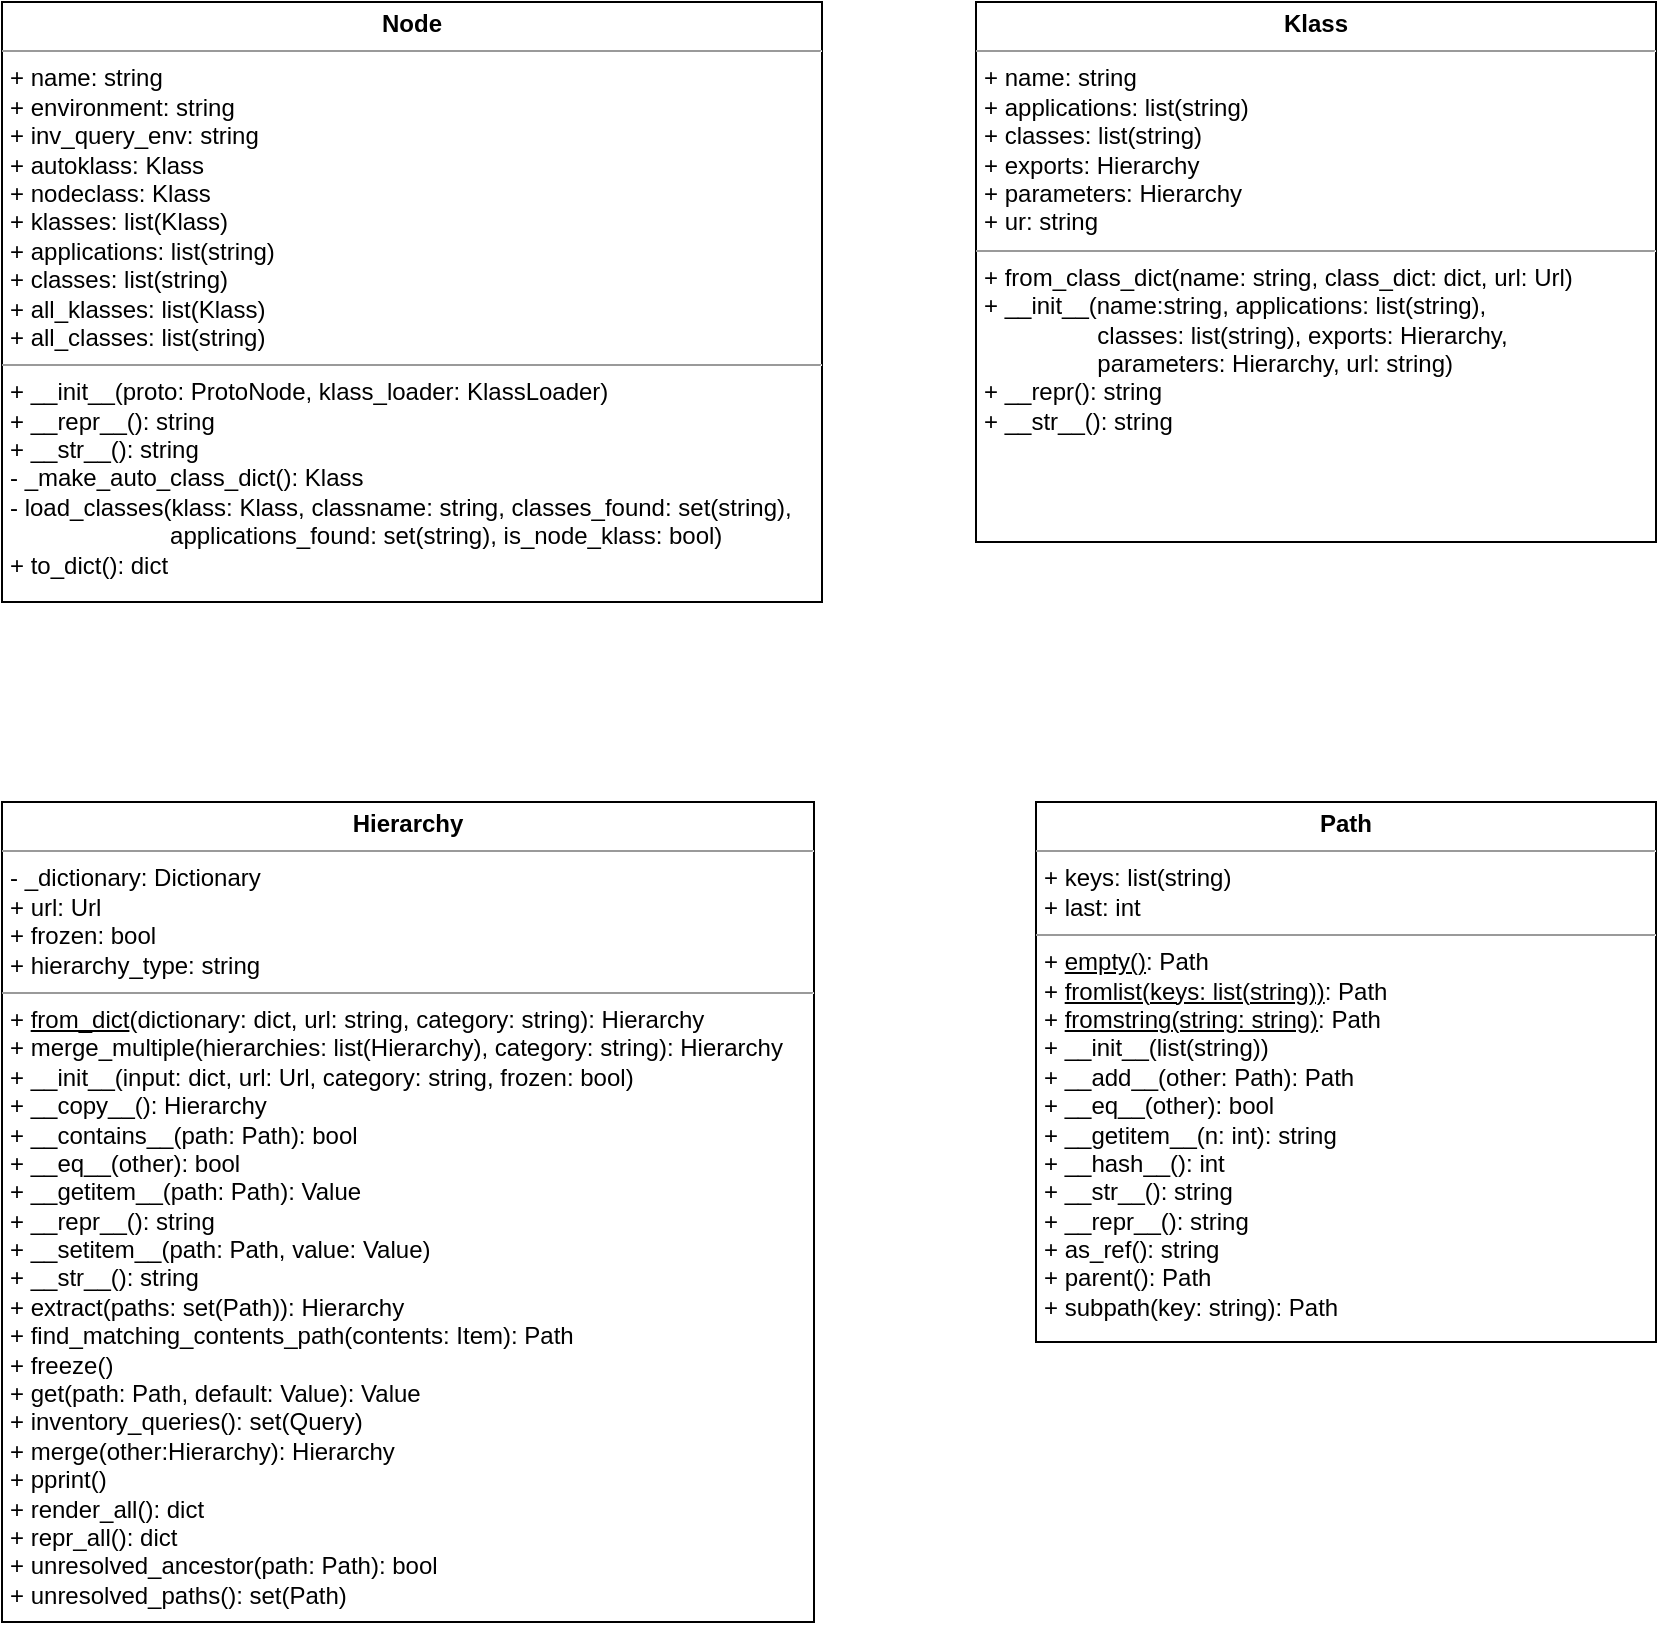 <mxfile version="19.0.3" type="device" pages="4"><diagram id="C5RBs43oDa-KdzZeNtuy" name="Page-1"><mxGraphModel dx="1234" dy="859" grid="1" gridSize="10" guides="1" tooltips="1" connect="1" arrows="1" fold="1" page="1" pageScale="1" pageWidth="827" pageHeight="1169" math="0" shadow="0"><root><mxCell id="WIyWlLk6GJQsqaUBKTNV-0"/><mxCell id="WIyWlLk6GJQsqaUBKTNV-1" parent="WIyWlLk6GJQsqaUBKTNV-0"/><mxCell id="MexMEL1lHecymS1yL3N5-37" value="&lt;p style=&quot;margin:0px;margin-top:4px;text-align:center;&quot;&gt;&lt;b&gt;Hierarchy&lt;/b&gt;&lt;/p&gt;&lt;hr size=&quot;1&quot;&gt;&lt;p style=&quot;margin:0px;margin-left:4px;&quot;&gt;- _dictionary: Dictionary&lt;/p&gt;&lt;p style=&quot;margin:0px;margin-left:4px;&quot;&gt;+ url: Url&lt;/p&gt;&lt;p style=&quot;margin:0px;margin-left:4px;&quot;&gt;+ frozen: bool&lt;/p&gt;&lt;p style=&quot;margin:0px;margin-left:4px;&quot;&gt;+ hierarchy_type: string&lt;/p&gt;&lt;hr size=&quot;1&quot;&gt;&lt;p style=&quot;margin:0px;margin-left:4px;&quot;&gt;+&amp;nbsp;&lt;u&gt;from_dict&lt;/u&gt;(dictionary: dict, url: string, category: string): Hierarchy&lt;/p&gt;&lt;p style=&quot;margin:0px;margin-left:4px;&quot;&gt;+ merge_multiple(hierarchies: list(Hierarchy), category: string): Hierarchy&lt;/p&gt;&lt;p style=&quot;margin:0px;margin-left:4px;&quot;&gt;+ __init__(input: dict, url: Url, category: string, frozen: bool)&lt;/p&gt;&lt;p style=&quot;margin:0px;margin-left:4px;&quot;&gt;+ __copy__(): Hierarchy&lt;/p&gt;&lt;p style=&quot;margin:0px;margin-left:4px;&quot;&gt;+ __contains__(path: Path): bool&lt;/p&gt;&lt;p style=&quot;margin:0px;margin-left:4px;&quot;&gt;+ __eq__(other): bool&lt;/p&gt;&lt;p style=&quot;margin:0px;margin-left:4px;&quot;&gt;+ __getitem__(path: Path): Value&lt;/p&gt;&lt;p style=&quot;margin:0px;margin-left:4px;&quot;&gt;+ __repr__(): string&lt;/p&gt;&lt;p style=&quot;margin:0px;margin-left:4px;&quot;&gt;+ __setitem__(path: Path, value: Value)&lt;/p&gt;&lt;p style=&quot;margin:0px;margin-left:4px;&quot;&gt;+ __str__(): string&lt;/p&gt;&lt;p style=&quot;margin:0px;margin-left:4px;&quot;&gt;+ extract(paths: set(Path)): Hierarchy&lt;/p&gt;&lt;p style=&quot;margin:0px;margin-left:4px;&quot;&gt;+ find_matching_contents_path(contents: Item): Path&lt;/p&gt;&lt;p style=&quot;margin:0px;margin-left:4px;&quot;&gt;+ freeze()&lt;/p&gt;&lt;p style=&quot;margin:0px;margin-left:4px;&quot;&gt;+ get(path: Path, default: Value): Value&lt;/p&gt;&lt;p style=&quot;margin:0px;margin-left:4px;&quot;&gt;+ inventory_queries(): set(Query)&lt;/p&gt;&lt;p style=&quot;margin:0px;margin-left:4px;&quot;&gt;+ merge(other:Hierarchy): Hierarchy&lt;/p&gt;&lt;p style=&quot;margin:0px;margin-left:4px;&quot;&gt;+ pprint()&lt;/p&gt;&lt;p style=&quot;margin:0px;margin-left:4px;&quot;&gt;+ render_all(): dict&lt;/p&gt;&lt;p style=&quot;margin:0px;margin-left:4px;&quot;&gt;+ repr_all(): dict&lt;/p&gt;&lt;p style=&quot;margin:0px;margin-left:4px;&quot;&gt;+ unresolved_ancestor(path:&amp;nbsp;&lt;span style=&quot;background-color: initial;&quot;&gt;Path): bool&lt;/span&gt;&lt;/p&gt;&lt;p style=&quot;margin:0px;margin-left:4px;&quot;&gt;+ unresolved_paths(): set(Path)&lt;/p&gt;&lt;p style=&quot;margin:0px;margin-left:4px;&quot;&gt;&lt;br&gt;&lt;/p&gt;" style="verticalAlign=top;align=left;overflow=fill;fontSize=12;fontFamily=Helvetica;html=1;rounded=0;sketch=0;" parent="WIyWlLk6GJQsqaUBKTNV-1" vertex="1"><mxGeometry y="400" width="406" height="410" as="geometry"/></mxCell><mxCell id="xOkwMjYUxczwfZWLErdk-0" value="&lt;p style=&quot;margin:0px;margin-top:4px;text-align:center;&quot;&gt;&lt;b&gt;Path&lt;/b&gt;&lt;/p&gt;&lt;hr size=&quot;1&quot;&gt;&lt;p style=&quot;margin:0px;margin-left:4px;&quot;&gt;+ keys: list(string)&lt;/p&gt;&lt;p style=&quot;margin:0px;margin-left:4px;&quot;&gt;+ last: int&lt;/p&gt;&lt;hr size=&quot;1&quot;&gt;&lt;p style=&quot;margin:0px;margin-left:4px;&quot;&gt;+ &lt;u&gt;empty()&lt;/u&gt;: Path&lt;/p&gt;&lt;p style=&quot;margin:0px;margin-left:4px;&quot;&gt;+ &lt;u&gt;fromlist(keys: list(string))&lt;/u&gt;: Path&lt;/p&gt;&lt;p style=&quot;margin:0px;margin-left:4px;&quot;&gt;+ &lt;u&gt;fromstring(string: string)&lt;/u&gt;: Path&lt;/p&gt;&lt;p style=&quot;margin:0px;margin-left:4px;&quot;&gt;+ __init__(list(string))&lt;/p&gt;&lt;p style=&quot;margin:0px;margin-left:4px;&quot;&gt;+ __add__(other: Path): Path&lt;/p&gt;&lt;p style=&quot;margin:0px;margin-left:4px;&quot;&gt;+ __eq__(other): bool&lt;/p&gt;&lt;p style=&quot;margin:0px;margin-left:4px;&quot;&gt;+ __getitem__(n: int): string&lt;/p&gt;&lt;p style=&quot;margin:0px;margin-left:4px;&quot;&gt;+ __hash__(): int&lt;/p&gt;&lt;p style=&quot;margin:0px;margin-left:4px;&quot;&gt;+ __str__(): string&lt;/p&gt;&lt;p style=&quot;margin:0px;margin-left:4px;&quot;&gt;+ __repr__(): string&lt;/p&gt;&lt;p style=&quot;margin:0px;margin-left:4px;&quot;&gt;+ as_ref(): string&lt;/p&gt;&lt;p style=&quot;margin:0px;margin-left:4px;&quot;&gt;+ parent(): Path&lt;/p&gt;&lt;p style=&quot;margin:0px;margin-left:4px;&quot;&gt;+ subpath(key: string): Path&lt;/p&gt;&lt;p style=&quot;margin:0px;margin-left:4px;&quot;&gt;&lt;br&gt;&lt;/p&gt;&lt;p style=&quot;margin:0px;margin-left:4px;&quot;&gt;&lt;br&gt;&lt;/p&gt;" style="verticalAlign=top;align=left;overflow=fill;fontSize=12;fontFamily=Helvetica;html=1;" parent="WIyWlLk6GJQsqaUBKTNV-1" vertex="1"><mxGeometry x="517" y="400" width="310" height="270" as="geometry"/></mxCell><mxCell id="HzVcjPpDj8EeLM1vvgUL-0" value="&lt;p style=&quot;margin:0px;margin-top:4px;text-align:center;&quot;&gt;&lt;b&gt;Node&lt;/b&gt;&lt;/p&gt;&lt;hr size=&quot;1&quot;&gt;&lt;p style=&quot;margin:0px;margin-left:4px;&quot;&gt;+ name: string&lt;/p&gt;&lt;p style=&quot;margin:0px;margin-left:4px;&quot;&gt;+ environment: string&lt;/p&gt;&lt;p style=&quot;margin:0px;margin-left:4px;&quot;&gt;+ inv_query_env: string&lt;/p&gt;&lt;p style=&quot;margin:0px;margin-left:4px;&quot;&gt;+ autoklass: Klass&lt;/p&gt;&lt;p style=&quot;margin:0px;margin-left:4px;&quot;&gt;+ nodeclass: Klass&lt;/p&gt;&lt;p style=&quot;margin:0px;margin-left:4px;&quot;&gt;+ klasses: list(Klass)&lt;/p&gt;&lt;p style=&quot;margin:0px;margin-left:4px;&quot;&gt;+ applications: list(string)&lt;/p&gt;&lt;p style=&quot;margin:0px;margin-left:4px;&quot;&gt;+ classes: list(string)&lt;/p&gt;&lt;p style=&quot;margin:0px;margin-left:4px;&quot;&gt;+ all_klasses: list(Klass)&lt;/p&gt;&lt;p style=&quot;margin:0px;margin-left:4px;&quot;&gt;+ all_classes: list(string)&lt;/p&gt;&lt;hr size=&quot;1&quot;&gt;&lt;p style=&quot;margin:0px;margin-left:4px;&quot;&gt;+ __init__(proto: ProtoNode, klass_loader: KlassLoader)&lt;/p&gt;&lt;p style=&quot;margin:0px;margin-left:4px;&quot;&gt;+ __repr__(): string&lt;/p&gt;&lt;p style=&quot;margin:0px;margin-left:4px;&quot;&gt;+ __str__(): string&lt;/p&gt;&lt;p style=&quot;margin:0px;margin-left:4px;&quot;&gt;- _make_auto_class_dict(): Klass&lt;/p&gt;&lt;p style=&quot;margin:0px;margin-left:4px;&quot;&gt;- load_classes(klass: Klass, classname: string,&amp;nbsp;&lt;span style=&quot;background-color: initial;&quot;&gt;classes_found: set(string),&lt;/span&gt;&lt;/p&gt;&lt;p style=&quot;margin:0px;margin-left:4px;&quot;&gt;&lt;span style=&quot;background-color: initial;&quot;&gt;&amp;nbsp; &amp;nbsp; &amp;nbsp; &amp;nbsp; &amp;nbsp; &amp;nbsp; &amp;nbsp; &amp;nbsp; &amp;nbsp; &amp;nbsp; &amp;nbsp; &amp;nbsp; applications_found: set(string), is_node_klass: bool)&lt;/span&gt;&lt;/p&gt;&lt;p style=&quot;margin:0px;margin-left:4px;&quot;&gt;&lt;span style=&quot;background-color: initial;&quot;&gt;+ to_dict(): dict&lt;/span&gt;&lt;/p&gt;" style="verticalAlign=top;align=left;overflow=fill;fontSize=12;fontFamily=Helvetica;html=1;" parent="WIyWlLk6GJQsqaUBKTNV-1" vertex="1"><mxGeometry width="410" height="300" as="geometry"/></mxCell><mxCell id="DTCquJwZXOwOsfa6uWtG-0" value="&lt;p style=&quot;margin:0px;margin-top:4px;text-align:center;&quot;&gt;&lt;b&gt;Klass&lt;/b&gt;&lt;/p&gt;&lt;hr size=&quot;1&quot;&gt;&lt;p style=&quot;margin:0px;margin-left:4px;&quot;&gt;+ name: string&lt;/p&gt;&lt;p style=&quot;margin:0px;margin-left:4px;&quot;&gt;+ applications: list(string)&lt;/p&gt;&lt;p style=&quot;margin:0px;margin-left:4px;&quot;&gt;+ classes: list(string)&lt;/p&gt;&lt;p style=&quot;margin:0px;margin-left:4px;&quot;&gt;+ exports: Hierarchy&lt;/p&gt;&lt;p style=&quot;margin:0px;margin-left:4px;&quot;&gt;+ parameters: Hierarchy&lt;/p&gt;&lt;p style=&quot;margin:0px;margin-left:4px;&quot;&gt;+ ur: string&lt;/p&gt;&lt;hr size=&quot;1&quot;&gt;&lt;p style=&quot;margin:0px;margin-left:4px;&quot;&gt;+ from_class_dict(&lt;span style=&quot;background-color: initial;&quot;&gt;name: string, class_dict: dict, url: Url)&lt;/span&gt;&lt;/p&gt;&lt;p style=&quot;margin:0px;margin-left:4px;&quot;&gt;&lt;span style=&quot;background-color: initial;&quot;&gt;+ __init__(name:string, applications: list(string),&lt;/span&gt;&lt;/p&gt;&lt;p style=&quot;margin:0px;margin-left:4px;&quot;&gt;&lt;span style=&quot;background-color: initial;&quot;&gt;&amp;nbsp; &amp;nbsp; &amp;nbsp; &amp;nbsp; &amp;nbsp; &amp;nbsp; &amp;nbsp; &amp;nbsp; &amp;nbsp;classes: list(string), exports: Hierarchy,&lt;/span&gt;&lt;/p&gt;&lt;p style=&quot;margin:0px;margin-left:4px;&quot;&gt;&lt;span style=&quot;background-color: initial;&quot;&gt;&amp;nbsp; &amp;nbsp; &amp;nbsp; &amp;nbsp; &amp;nbsp; &amp;nbsp; &amp;nbsp; &amp;nbsp; &amp;nbsp;parameters: Hierarchy, url: string)&lt;/span&gt;&lt;/p&gt;&lt;p style=&quot;margin:0px;margin-left:4px;&quot;&gt;&lt;span style=&quot;background-color: initial;&quot;&gt;+ __repr(): string&lt;/span&gt;&lt;/p&gt;&lt;p style=&quot;margin:0px;margin-left:4px;&quot;&gt;&lt;span style=&quot;background-color: initial;&quot;&gt;+ __str__(): string&lt;/span&gt;&lt;/p&gt;" style="verticalAlign=top;align=left;overflow=fill;fontSize=12;fontFamily=Helvetica;html=1;" parent="WIyWlLk6GJQsqaUBKTNV-1" vertex="1"><mxGeometry x="487" width="340" height="270" as="geometry"/></mxCell></root></mxGraphModel></diagram><diagram id="CimP_F4XkZBBrrySxjkM" name="Page-2"><mxGraphModel dx="1234" dy="859" grid="1" gridSize="10" guides="1" tooltips="1" connect="1" arrows="1" fold="1" page="1" pageScale="1" pageWidth="827" pageHeight="1169" math="0" shadow="0"><root><mxCell id="0"/><mxCell id="1" parent="0"/><mxCell id="hIn9CAFU4tjrPHu8KLra-1" value="&lt;p style=&quot;margin:0px;margin-top:4px;text-align:center;&quot;&gt;&lt;b&gt;Url&lt;/b&gt;&lt;/p&gt;&lt;hr size=&quot;1&quot;&gt;&lt;p style=&quot;margin:0px;margin-left:4px;&quot;&gt;+ name: string&lt;/p&gt;&lt;hr size=&quot;1&quot;&gt;&lt;p style=&quot;margin:0px;margin-left:4px;&quot;&gt;+ __init__(name: string)&lt;/p&gt;&lt;p style=&quot;margin:0px;margin-left:4px;&quot;&gt;+ &lt;i&gt;__eq__(other: Url): bool&lt;/i&gt;&lt;/p&gt;&lt;p style=&quot;margin:0px;margin-left:4px;&quot;&gt;+ &lt;u&gt;&lt;i&gt;__str__(): string&lt;/i&gt;&lt;/u&gt;&lt;/p&gt;&lt;p style=&quot;margin:0px;margin-left:4px;&quot;&gt;&lt;br&gt;&lt;/p&gt;" style="verticalAlign=top;align=left;overflow=fill;fontSize=12;fontFamily=Helvetica;html=1;" parent="1" vertex="1"><mxGeometry x="212" width="401" height="120" as="geometry"/></mxCell><mxCell id="SscEUtowV5TPTmEL0JKA-1" style="edgeStyle=orthogonalEdgeStyle;rounded=1;orthogonalLoop=1;jettySize=auto;html=1;exitX=0.75;exitY=0;exitDx=0;exitDy=0;entryX=0.077;entryY=1.009;entryDx=0;entryDy=0;entryPerimeter=0;endArrow=block;endFill=0;startSize=10;endSize=10;" edge="1" parent="1" source="NUlVaea3F9L4eFRvKoAj-1" target="hIn9CAFU4tjrPHu8KLra-1"><mxGeometry relative="1" as="geometry"/></mxCell><mxCell id="NUlVaea3F9L4eFRvKoAj-1" value="&lt;p style=&quot;margin:0px;margin-top:4px;text-align:center;&quot;&gt;&lt;b&gt;EmptyUrl&lt;/b&gt;&lt;/p&gt;&lt;hr size=&quot;1&quot;&gt;&lt;p style=&quot;margin:0px;margin-left:4px;&quot;&gt;&lt;br&gt;&lt;/p&gt;&lt;hr size=&quot;1&quot;&gt;&lt;p style=&quot;margin:0px;margin-left:4px;&quot;&gt;+ __init__()&lt;/p&gt;&lt;p style=&quot;margin:0px;margin-left:4px;&quot;&gt;+ __eq__(other: Url): bool&lt;/p&gt;&lt;p style=&quot;margin:0px;margin-left:4px;&quot;&gt;+ &lt;u style=&quot;&quot;&gt;__str__(): string&lt;/u&gt;&lt;/p&gt;&lt;p style=&quot;margin:0px;margin-left:4px;&quot;&gt;&lt;br&gt;&lt;/p&gt;" style="verticalAlign=top;align=left;overflow=fill;fontSize=12;fontFamily=Helvetica;html=1;" parent="1" vertex="1"><mxGeometry x="30" y="190" width="150" height="120" as="geometry"/></mxCell><mxCell id="l-5CIoGXAdCvfChZgEcC-3" style="edgeStyle=orthogonalEdgeStyle;rounded=1;orthogonalLoop=1;jettySize=auto;html=1;exitX=0.5;exitY=0;exitDx=0;exitDy=0;entryX=0.75;entryY=1;entryDx=0;entryDy=0;endArrow=block;endFill=0;startSize=10;endSize=10;" edge="1" parent="1" source="29-B3755dTYe_v7B3kS5-1" target="hIn9CAFU4tjrPHu8KLra-1"><mxGeometry relative="1" as="geometry"/></mxCell><mxCell id="29-B3755dTYe_v7B3kS5-1" value="&lt;p style=&quot;margin:0px;margin-top:4px;text-align:center;&quot;&gt;&lt;b&gt;PseudoUrl&lt;/b&gt;&lt;/p&gt;&lt;hr size=&quot;1&quot;&gt;&lt;p style=&quot;margin:0px;margin-left:4px;&quot;&gt;+ location: string&lt;/p&gt;&lt;hr size=&quot;1&quot;&gt;&lt;p style=&quot;margin:0px;margin-left:4px;&quot;&gt;+ __init__(name: string, location:string)&lt;/p&gt;&lt;p style=&quot;margin:0px;margin-left:4px;&quot;&gt;+ __eq__(other: Url): bool&lt;/p&gt;&lt;p style=&quot;margin:0px;margin-left:4px;&quot;&gt;+ &lt;u style=&quot;&quot;&gt;__str__(): string&lt;/u&gt;&lt;/p&gt;&lt;p style=&quot;margin:0px;margin-left:4px;&quot;&gt;&lt;br&gt;&lt;/p&gt;" style="verticalAlign=top;align=left;overflow=fill;fontSize=12;fontFamily=Helvetica;html=1;" parent="1" vertex="1"><mxGeometry x="550" y="190" width="220" height="120" as="geometry"/></mxCell><mxCell id="l-5CIoGXAdCvfChZgEcC-7" style="edgeStyle=orthogonalEdgeStyle;rounded=1;orthogonalLoop=1;jettySize=auto;html=1;exitX=0.75;exitY=0;exitDx=0;exitDy=0;entryX=0.309;entryY=0.991;entryDx=0;entryDy=0;endArrow=block;endFill=0;startSize=10;endSize=10;entryPerimeter=0;" edge="1" parent="1" source="29-B3755dTYe_v7B3kS5-2" target="hIn9CAFU4tjrPHu8KLra-1"><mxGeometry relative="1" as="geometry"/></mxCell><mxCell id="29-B3755dTYe_v7B3kS5-2" value="&lt;p style=&quot;margin:0px;margin-top:4px;text-align:center;&quot;&gt;&lt;b&gt;FileUrl&lt;/b&gt;&lt;/p&gt;&lt;hr size=&quot;1&quot;&gt;&lt;p style=&quot;margin:0px;margin-left:4px;&quot;&gt;+ path: string&lt;/p&gt;&lt;p style=&quot;margin:0px;margin-left:4px;&quot;&gt;+ resource: string&lt;/p&gt;&lt;hr size=&quot;1&quot;&gt;&lt;p style=&quot;margin:0px;margin-left:4px;&quot;&gt;+ __init__(name: string, resource: string, path: string)&lt;/p&gt;&lt;p style=&quot;margin:0px;margin-left:4px;&quot;&gt;+ __eq__(other: Url): bool&lt;/p&gt;&lt;p style=&quot;margin:0px;margin-left:4px;&quot;&gt;+ &lt;u style=&quot;&quot;&gt;__str__(): string&lt;/u&gt;&lt;/p&gt;&lt;p style=&quot;margin:0px;margin-left:4px;&quot;&gt;&lt;br&gt;&lt;/p&gt;" style="verticalAlign=top;align=left;overflow=fill;fontSize=12;fontFamily=Helvetica;html=1;" parent="1" vertex="1"><mxGeometry x="20" y="350" width="290" height="130" as="geometry"/></mxCell><mxCell id="l-5CIoGXAdCvfChZgEcC-6" style="edgeStyle=orthogonalEdgeStyle;rounded=1;orthogonalLoop=1;jettySize=auto;html=1;exitX=0.25;exitY=0;exitDx=0;exitDy=0;endArrow=block;endFill=0;startSize=10;endSize=10;" edge="1" parent="1" source="_g8RNgBwfp3CqLKUXKh3-1" target="hIn9CAFU4tjrPHu8KLra-1"><mxGeometry relative="1" as="geometry"/></mxCell><mxCell id="_g8RNgBwfp3CqLKUXKh3-1" value="&lt;p style=&quot;margin:0px;margin-top:4px;text-align:center;&quot;&gt;&lt;b&gt;GitUrl&lt;/b&gt;&lt;/p&gt;&lt;hr size=&quot;1&quot;&gt;&lt;p style=&quot;margin:0px;margin-left:4px;&quot;&gt;+ branch: string&lt;/p&gt;&lt;p style=&quot;margin:0px;margin-left:4px;&quot;&gt;+ path: string&lt;/p&gt;&lt;p style=&quot;margin:0px;margin-left:4px;&quot;&gt;+ repo: string&lt;/p&gt;&lt;p style=&quot;margin:0px;margin-left:4px;&quot;&gt;+ resource: string&lt;/p&gt;&lt;hr size=&quot;1&quot;&gt;&lt;p style=&quot;margin:0px;margin-left:4px;&quot;&gt;+ __init__(name: string, resource: string, repo: string, branch:string, path: string)&lt;/p&gt;&lt;p style=&quot;margin:0px;margin-left:4px;&quot;&gt;+ __eq__(other: Url): bool&lt;/p&gt;&lt;p style=&quot;margin:0px;margin-left:4px;&quot;&gt;+ &lt;u style=&quot;&quot;&gt;__str__(): string&lt;/u&gt;&lt;/p&gt;&lt;p style=&quot;margin:0px;margin-left:4px;&quot;&gt;&lt;br&gt;&lt;/p&gt;" style="verticalAlign=top;align=left;overflow=fill;fontSize=12;fontFamily=Helvetica;html=1;" parent="1" vertex="1"><mxGeometry x="370" y="350" width="440" height="170" as="geometry"/></mxCell></root></mxGraphModel></diagram><diagram id="-_yqH8fkDKL0p1hAMt-z" name="Page-3"><mxGraphModel dx="1234" dy="859" grid="1" gridSize="10" guides="1" tooltips="1" connect="1" arrows="1" fold="1" page="1" pageScale="1" pageWidth="827" pageHeight="1169" math="0" shadow="0"><root><mxCell id="0"/><mxCell id="1" parent="0"/><mxCell id="mxmnA4geZMAh1opOTc03-1" value="&lt;p style=&quot;margin:0px;margin-top:4px;text-align:center;&quot;&gt;&lt;b&gt;&lt;i&gt;Value&lt;/i&gt;&lt;/b&gt;&lt;/p&gt;&lt;hr size=&quot;1&quot;&gt;&lt;p style=&quot;margin:0px;margin-left:4px;&quot;&gt;+ copy_on_change: bool&lt;/p&gt;&lt;p style=&quot;margin:0px;margin-left:4px;&quot;&gt;+ url: string&lt;/p&gt;&lt;hr size=&quot;1&quot;&gt;&lt;p style=&quot;margin: 0px 0px 0px 4px;&quot;&gt;&lt;span style=&quot;background-color: initial;&quot;&gt;+ __init__(url: string, copy_on_change: bool)&lt;/span&gt;&lt;/p&gt;&lt;p style=&quot;margin: 0px 0px 0px 4px;&quot;&gt;&lt;span style=&quot;background-color: initial;&quot;&gt;+ references: set()&lt;/span&gt;&lt;br&gt;&lt;/p&gt;&lt;p style=&quot;margin:0px;margin-left:4px;&quot;&gt;+ unresolved: bool = False&lt;/p&gt;&lt;p style=&quot;margin:0px;margin-left:4px;&quot;&gt;+ inventory_queries(): set(Query)&lt;br&gt;&lt;/p&gt;&lt;p style=&quot;margin:0px;margin-left:4px;&quot;&gt;+ unresolved_paths(path: Path)&lt;/p&gt;&lt;p style=&quot;margin:0px;margin-left:4px;&quot;&gt;+ &lt;i&gt;merge(other: Value)&lt;/i&gt;&lt;/p&gt;&lt;p style=&quot;margin:0px;margin-left:4px;&quot;&gt;+ &lt;i&gt;set_copy_on_change&lt;/i&gt;()&lt;/p&gt;" style="verticalAlign=top;align=left;overflow=fill;fontSize=12;fontFamily=Helvetica;html=1;" parent="1" vertex="1"><mxGeometry x="280" width="250" height="180" as="geometry"/></mxCell><mxCell id="LNAxFHzosNSOvmqNU2g4-1" style="edgeStyle=orthogonalEdgeStyle;rounded=1;orthogonalLoop=1;jettySize=auto;html=1;exitX=0.5;exitY=0;exitDx=0;exitDy=0;entryX=0.115;entryY=1;entryDx=0;entryDy=0;entryPerimeter=0;endSize=10;startSize=10;endArrow=block;endFill=0;" parent="1" source="mxmnA4geZMAh1opOTc03-3" target="mxmnA4geZMAh1opOTc03-1" edge="1"><mxGeometry relative="1" as="geometry"/></mxCell><mxCell id="mxmnA4geZMAh1opOTc03-3" value="&lt;p style=&quot;margin:0px;margin-top:4px;text-align:center;&quot;&gt;&lt;b&gt;Dictionary&lt;/b&gt;&lt;/p&gt;&lt;hr size=&quot;1&quot;&gt;&lt;p style=&quot;margin:0px;margin-left:4px;&quot;&gt;- _dictionary: dict&lt;/p&gt;&lt;p style=&quot;margin:0px;margin-left:4px;&quot;&gt;- _immutables: set(string)&lt;/p&gt;&lt;p style=&quot;margin:0px;margin-left:4px;&quot;&gt;-_overwrites: set(string)&lt;/p&gt;&lt;hr size=&quot;1&quot;&gt;&lt;p style=&quot;margin:0px;margin-left:4px;&quot;&gt;+ __init__(input: dict, url: string, copy_on_change: bool,&lt;/p&gt;&lt;p style=&quot;margin:0px;margin-left:4px;&quot;&gt;&amp;nbsp; &amp;nbsp; &amp;nbsp; &amp;nbsp; &amp;nbsp; &amp;nbsp; &amp;nbsp; &amp;nbsp; &amp;nbsp;check_from_prefix: bool)&lt;/p&gt;&lt;p style=&quot;margin:0px;margin-left:4px;&quot;&gt;+ __copy__: Dictionary&lt;/p&gt;&lt;p style=&quot;margin:0px;margin-left:4px;&quot;&gt;+ __eq__(other): bool&lt;/p&gt;&lt;p style=&quot;margin:0px;margin-left:4px;&quot;&gt;+ __repr__(): string&lt;/p&gt;&lt;p style=&quot;margin:0px;margin-left:4px;&quot;&gt;+ __str__(): string&lt;/p&gt;&lt;p style=&quot;margin:0px;margin-left:4px;&quot;&gt;- _contains(path: Path, int depth): bool&lt;/p&gt;&lt;p style=&quot;margin:0px;margin-left:4px;&quot;&gt;- _extract(paths: set(Path), depth: int): Dictionary&lt;/p&gt;&lt;p style=&quot;margin:0px;margin-left:4px;&quot;&gt;- _getsubitem(path: Path, depth: int): Value&lt;/p&gt;&lt;p style=&quot;margin:0px;margin-left:4px;&quot;&gt;- _setsubitem(path: Path, depth: int, value Value)&lt;/p&gt;&lt;p style=&quot;margin:0px;margin-left:4px;&quot;&gt;- _setsubitem_copy_on_change(path: Path, depth: int, value: Value)&lt;/p&gt;&lt;p style=&quot;margin:0px;margin-left:4px;&quot;&gt;- _unresolved_ancestor(path: Path, depth: int)&lt;/p&gt;&lt;p style=&quot;margin:0px;margin-left:4px;&quot;&gt;+ find_matching_contents_path(contents: Item): Path&lt;/p&gt;&lt;p style=&quot;margin:0px;margin-left:4px;&quot;&gt;+ inventory_queries(): set(Query)&lt;/p&gt;&lt;p style=&quot;margin:0px;margin-left:4px;&quot;&gt;+ merge(other: Value): Dictionary|Merged&lt;/p&gt;&lt;p style=&quot;margin:0px;margin-left:4px;&quot;&gt;+ render_all(): dict&lt;/p&gt;&lt;p style=&quot;margin:0px;margin-left:4px;&quot;&gt;+ repr_all(): dict&lt;/p&gt;&lt;p style=&quot;margin:0px;margin-left:4px;&quot;&gt;+ set_copy_on_change()&lt;/p&gt;&lt;p style=&quot;margin:0px;margin-left:4px;&quot;&gt;+ unresolved_paths(): set(Path)&lt;/p&gt;" style="verticalAlign=top;align=left;overflow=fill;fontSize=12;fontFamily=Helvetica;html=1;" parent="1" vertex="1"><mxGeometry y="260" width="370" height="350" as="geometry"/></mxCell><mxCell id="LNAxFHzosNSOvmqNU2g4-2" style="edgeStyle=orthogonalEdgeStyle;rounded=1;orthogonalLoop=1;jettySize=auto;html=1;endArrow=block;endFill=0;startSize=10;endSize=10;" parent="1" source="mxmnA4geZMAh1opOTc03-5" target="mxmnA4geZMAh1opOTc03-1" edge="1"><mxGeometry relative="1" as="geometry"><Array as="points"><mxPoint x="642" y="215"/><mxPoint x="460" y="215"/></Array></mxGeometry></mxCell><mxCell id="mxmnA4geZMAh1opOTc03-5" value="&lt;p style=&quot;margin:0px;margin-top:4px;text-align:center;&quot;&gt;&lt;b&gt;List&lt;/b&gt;&lt;/p&gt;&lt;hr size=&quot;1&quot;&gt;&lt;p style=&quot;margin:0px;margin-left:4px;&quot;&gt;- _list: list&lt;/p&gt;&lt;hr size=&quot;1&quot;&gt;&lt;p style=&quot;margin:0px;margin-left:4px;&quot;&gt;+ __init__(input: dict, url: string, copy_on_change: bool)&lt;br&gt;&lt;/p&gt;&lt;p style=&quot;margin:0px;margin-left:4px;&quot;&gt;+ __copy__: List&lt;/p&gt;&lt;p style=&quot;margin:0px;margin-left:4px;&quot;&gt;+ __eq__(other): bool&lt;/p&gt;&lt;p style=&quot;margin:0px;margin-left:4px;&quot;&gt;+ __repr__(): string&lt;/p&gt;&lt;p style=&quot;margin:0px;margin-left:4px;&quot;&gt;+ __str__(): string&lt;/p&gt;&lt;p style=&quot;margin:0px;margin-left:4px;&quot;&gt;- _contains(path: Path, int depth): bool&lt;/p&gt;&lt;p style=&quot;margin:0px;margin-left:4px;&quot;&gt;- _extract(paths: set(Path), depth: int): Dictionary&lt;/p&gt;&lt;p style=&quot;margin:0px;margin-left:4px;&quot;&gt;- _getsubitem(path: Path, depth: int): Value&lt;/p&gt;&lt;p style=&quot;margin:0px;margin-left:4px;&quot;&gt;- _setsubitem(path: Path, depth: int, value Value)&lt;/p&gt;&lt;p style=&quot;margin:0px;margin-left:4px;&quot;&gt;- _setsubitem_copy_on_change(path: Path, depth: int, value: Value)&lt;/p&gt;&lt;p style=&quot;margin:0px;margin-left:4px;&quot;&gt;- _unresolved_ancestor(path: Path, depth: int)&lt;/p&gt;&lt;p style=&quot;margin:0px;margin-left:4px;&quot;&gt;+ find_matching_contents_path(contents: Item): Path&lt;/p&gt;&lt;p style=&quot;margin:0px;margin-left:4px;&quot;&gt;+ inventory_queries(): set(Query)&lt;/p&gt;&lt;p style=&quot;margin:0px;margin-left:4px;&quot;&gt;+ merge(other: Value): List|Merged&lt;/p&gt;&lt;p style=&quot;margin:0px;margin-left:4px;&quot;&gt;+ render_all(): dict&lt;/p&gt;&lt;p style=&quot;margin:0px;margin-left:4px;&quot;&gt;+ repr_all(): dict&lt;/p&gt;&lt;p style=&quot;margin:0px;margin-left:4px;&quot;&gt;+ set_copy_on_change()&lt;/p&gt;&lt;p style=&quot;margin:0px;margin-left:4px;&quot;&gt;+ unresolved_paths(): set(Path)&lt;/p&gt;" style="verticalAlign=top;align=left;overflow=fill;fontSize=12;fontFamily=Helvetica;html=1;" parent="1" vertex="1"><mxGeometry x="457" y="260" width="370" height="320" as="geometry"/></mxCell><mxCell id="LNAxFHzosNSOvmqNU2g4-3" style="edgeStyle=orthogonalEdgeStyle;rounded=1;orthogonalLoop=1;jettySize=auto;html=1;endArrow=block;endFill=0;startSize=10;endSize=10;" parent="1" source="P6lD6ZPyh8TqOQhE_zAw-3" target="mxmnA4geZMAh1opOTc03-1" edge="1"><mxGeometry relative="1" as="geometry"><Array as="points"><mxPoint x="640" y="630"/><mxPoint x="420" y="630"/></Array></mxGeometry></mxCell><mxCell id="P6lD6ZPyh8TqOQhE_zAw-3" value="&lt;p style=&quot;margin:0px;margin-top:4px;text-align:center;&quot;&gt;&lt;b&gt;Plain&lt;/b&gt;&lt;/p&gt;&lt;hr size=&quot;1&quot;&gt;&lt;p style=&quot;margin:0px;margin-left:4px;&quot;&gt;- _item: Item&lt;/p&gt;&lt;hr size=&quot;1&quot;&gt;&lt;p style=&quot;margin:0px;margin-left:4px;&quot;&gt;+ __init__(item: Item, url:string, copy_on_change: bool)&amp;nbsp;&lt;/p&gt;&lt;p style=&quot;margin:0px;margin-left:4px;&quot;&gt;+ __copy__: Plain&lt;/p&gt;&lt;p style=&quot;margin:0px;margin-left:4px;&quot;&gt;+ __eq__(other): bool&lt;/p&gt;&lt;p style=&quot;margin:0px;margin-left:4px;&quot;&gt;+ __repr__(): string&lt;/p&gt;&lt;p style=&quot;margin:0px;margin-left:4px;&quot;&gt;+ __str__(): string&lt;/p&gt;&lt;p style=&quot;margin:0px;margin-left:4px;&quot;&gt;- _unresolved_ancestor(path: Path, depth: int)&lt;/p&gt;&lt;p style=&quot;margin:0px;margin-left:4px;&quot;&gt;+ references: set(Path)&lt;/p&gt;&lt;p style=&quot;margin:0px;margin-left:4px;&quot;&gt;+ unresolved: bool&lt;/p&gt;&lt;p style=&quot;margin:0px;margin-left:4px;&quot;&gt;+ find_matching_contents_path(contents: Item): Path&lt;/p&gt;&lt;p style=&quot;margin:0px;margin-left:4px;&quot;&gt;+ inventory_queries(): set(Query)&lt;/p&gt;&lt;p style=&quot;margin:0px;margin-left:4px;&quot;&gt;+ merge(other: Value): Value&lt;/p&gt;&lt;p style=&quot;margin: 0px 0px 0px 4px;&quot;&gt;&lt;span style=&quot;background-color: initial;&quot;&gt;+ render(): bool|int|float|string&lt;/span&gt;&lt;br&gt;&lt;/p&gt;&lt;p style=&quot;margin:0px;margin-left:4px;&quot;&gt;+ render_all(): string&lt;/p&gt;&lt;p style=&quot;margin:0px;margin-left:4px;&quot;&gt;+ repr_all(): string&lt;/p&gt;&lt;p style=&quot;margin:0px;margin-left:4px;&quot;&gt;+ resolve(context: Hierarchy, inventory: Hierarchy, environment: string)&lt;br&gt;&lt;/p&gt;&lt;p style=&quot;margin:0px;margin-left:4px;&quot;&gt;+ set_copy_on_change()&lt;/p&gt;&lt;p style=&quot;margin:0px;margin-left:4px;&quot;&gt;+ unresolved_paths(): set(Path)&lt;/p&gt;" style="verticalAlign=top;align=left;overflow=fill;fontSize=12;fontFamily=Helvetica;html=1;" parent="1" vertex="1"><mxGeometry x="440" y="680" width="387" height="310" as="geometry"/></mxCell><mxCell id="LNAxFHzosNSOvmqNU2g4-4" style="edgeStyle=orthogonalEdgeStyle;rounded=1;orthogonalLoop=1;jettySize=auto;html=1;exitX=0.5;exitY=0;exitDx=0;exitDy=0;endArrow=block;endFill=0;startSize=10;endSize=10;" parent="1" source="P6lD6ZPyh8TqOQhE_zAw-4" target="mxmnA4geZMAh1opOTc03-1" edge="1"><mxGeometry relative="1" as="geometry"><Array as="points"><mxPoint x="190" y="630"/><mxPoint x="385" y="630"/></Array></mxGeometry></mxCell><mxCell id="P6lD6ZPyh8TqOQhE_zAw-4" value="&lt;p style=&quot;margin:0px;margin-top:4px;text-align:center;&quot;&gt;&lt;b&gt;Merged&lt;/b&gt;&lt;/p&gt;&lt;hr size=&quot;1&quot;&gt;&lt;p style=&quot;margin:0px;margin-left:4px;&quot;&gt;- _values: list(Value)&lt;/p&gt;&lt;hr size=&quot;1&quot;&gt;&lt;p style=&quot;margin:0px;margin-left:4px;&quot;&gt;+ __init__(first: Value, second: Value, copy_on_change: bool)&lt;/p&gt;&lt;p style=&quot;margin:0px;margin-left:4px;&quot;&gt;+ __copy__: Merged&lt;/p&gt;&lt;p style=&quot;margin:0px;margin-left:4px;&quot;&gt;+ __eq__(other): bool&lt;/p&gt;&lt;p style=&quot;margin:0px;margin-left:4px;&quot;&gt;+ __repr__(): string&lt;/p&gt;&lt;p style=&quot;margin:0px;margin-left:4px;&quot;&gt;+ __str__(): string&lt;/p&gt;&lt;p style=&quot;margin:0px;margin-left:4px;&quot;&gt;- _unresolved_ancestor(path: Path, depth: int)&lt;/p&gt;&lt;p style=&quot;margin:0px;margin-left:4px;&quot;&gt;+ references: set(Path)&lt;/p&gt;&lt;p style=&quot;margin:0px;margin-left:4px;&quot;&gt;+ unresolved: bool = True&lt;/p&gt;&lt;p style=&quot;margin:0px;margin-left:4px;&quot;&gt;+ find_matching_contents_path(contents: Item): Path&lt;/p&gt;&lt;p style=&quot;margin:0px;margin-left:4px;&quot;&gt;+ inventory_queries(): set(Query)&lt;/p&gt;&lt;p style=&quot;margin:0px;margin-left:4px;&quot;&gt;+ merge(other: Value): Merged&lt;/p&gt;&lt;p style=&quot;margin:0px;margin-left:4px;&quot;&gt;+ prepend(other: Merge): Merged&lt;/p&gt;&lt;p style=&quot;margin:0px;margin-left:4px;&quot;&gt;+ repr_all(): string&lt;/p&gt;&lt;p style=&quot;margin:0px;margin-left:4px;&quot;&gt;+ resolve(context: Hierarchy, inventory: Hierarchy, environment: string)&lt;/p&gt;&lt;p style=&quot;margin:0px;margin-left:4px;&quot;&gt;+ set_copy_on_change()&lt;/p&gt;&lt;p style=&quot;margin:0px;margin-left:4px;&quot;&gt;+ unresolved_paths(): set(Path)&lt;/p&gt;" style="verticalAlign=top;align=left;overflow=fill;fontSize=12;fontFamily=Helvetica;html=1;" parent="1" vertex="1"><mxGeometry y="680" width="380" height="290" as="geometry"/></mxCell></root></mxGraphModel></diagram><diagram id="I7ptIw3hx0PsMuHFWph5" name="Page-4"><mxGraphModel dx="1234" dy="859" grid="1" gridSize="10" guides="1" tooltips="1" connect="1" arrows="1" fold="1" page="1" pageScale="1" pageWidth="827" pageHeight="1169" math="0" shadow="0"><root><mxCell id="0"/><mxCell id="1" parent="0"/><mxCell id="QTiBNoDwhnYzOaj3c7LI-1" value="&lt;p style=&quot;margin:0px;margin-top:4px;text-align:center;&quot;&gt;&lt;b&gt;&lt;i&gt;Item&lt;/i&gt;&lt;/b&gt;&lt;/p&gt;&lt;hr size=&quot;1&quot;&gt;&lt;p style=&quot;margin:0px;margin-left:4px;&quot;&gt;&lt;span style=&quot;background-color: initial;&quot;&gt;- contents: Item|Query|bool|float|string|list(Item)&lt;/span&gt;&lt;/p&gt;&lt;p style=&quot;margin:0px;margin-left:4px;&quot;&gt;&lt;span style=&quot;background-color: initial;&quot;&gt;+ unresolved: bool&lt;/span&gt;&lt;br&gt;&lt;/p&gt;&lt;hr size=&quot;1&quot;&gt;&lt;p style=&quot;margin:0px;margin-left:4px;&quot;&gt;+ __init__(contents: Item|Query|bool|float|string|list(Item))&lt;/p&gt;&lt;p style=&quot;margin:0px;margin-left:4px;&quot;&gt;+ inventory_query: (None|Query)&lt;/p&gt;&lt;p style=&quot;margin:0px;margin-left:4px;&quot;&gt;+ references: set(Path)&lt;br&gt;&lt;/p&gt;&lt;p style=&quot;margin:0px;margin-left:4px;&quot;&gt;+ &lt;i&gt;resolve_to_item(context: Hierarchy, inventory: Hierarchy, environment: string): Item&lt;/i&gt;&lt;/p&gt;" style="verticalAlign=top;align=left;overflow=fill;fontSize=12;fontFamily=Helvetica;html=1;" parent="1" vertex="1"><mxGeometry x="170" width="470" height="140" as="geometry"/></mxCell><mxCell id="QTiBNoDwhnYzOaj3c7LI-2" style="edgeStyle=orthogonalEdgeStyle;rounded=1;sketch=0;orthogonalLoop=1;jettySize=auto;html=1;exitX=0.5;exitY=0;exitDx=0;exitDy=0;entryX=0.114;entryY=1.015;entryDx=0;entryDy=0;entryPerimeter=0;endArrow=block;endFill=0;strokeColor=#000000;strokeWidth=1;endSize=10;startSize=10;" parent="1" source="QTiBNoDwhnYzOaj3c7LI-3" target="QTiBNoDwhnYzOaj3c7LI-1" edge="1"><mxGeometry relative="1" as="geometry"/></mxCell><mxCell id="QTiBNoDwhnYzOaj3c7LI-3" value="&lt;p style=&quot;margin:0px;margin-top:4px;text-align:center;&quot;&gt;&lt;b&gt;Composite&lt;/b&gt;&lt;/p&gt;&lt;hr size=&quot;1&quot;&gt;&lt;p style=&quot;margin:0px;margin-left:4px;&quot;&gt;- contents: list(Item)&lt;/p&gt;&lt;hr size=&quot;1&quot;&gt;&lt;p style=&quot;margin:0px;margin-left:4px;&quot;&gt;&lt;span style=&quot;background-color: initial;&quot;&gt;+ __init__(contents: list(Item)&lt;/span&gt;&lt;/p&gt;&lt;p style=&quot;margin:0px;margin-left:4px;&quot;&gt;&lt;span style=&quot;background-color: initial;&quot;&gt;+ resolve_to_value(): None&lt;/span&gt;&lt;br&gt;&lt;/p&gt;&lt;p style=&quot;margin:0px;margin-left:4px;&quot;&gt;+ render(): string&lt;/p&gt;" style="verticalAlign=top;align=left;overflow=fill;fontSize=12;fontFamily=Helvetica;html=1;" parent="1" vertex="1"><mxGeometry y="240" width="190" height="110" as="geometry"/></mxCell><mxCell id="QTiBNoDwhnYzOaj3c7LI-4" style="edgeStyle=orthogonalEdgeStyle;rounded=1;sketch=0;orthogonalLoop=1;jettySize=auto;html=1;exitX=0.5;exitY=0;exitDx=0;exitDy=0;endArrow=block;endFill=0;startSize=10;endSize=10;strokeColor=#000000;strokeWidth=1;entryX=0.429;entryY=1;entryDx=0;entryDy=0;entryPerimeter=0;" parent="1" source="QTiBNoDwhnYzOaj3c7LI-5" target="QTiBNoDwhnYzOaj3c7LI-1" edge="1"><mxGeometry relative="1" as="geometry"><mxPoint x="370" y="130" as="targetPoint"/></mxGeometry></mxCell><mxCell id="QTiBNoDwhnYzOaj3c7LI-5" value="&lt;p style=&quot;margin:0px;margin-top:4px;text-align:center;&quot;&gt;&lt;b&gt;InvQuery&lt;/b&gt;&lt;/p&gt;&lt;hr size=&quot;1&quot;&gt;&lt;p style=&quot;margin:0px;margin-left:4px;&quot;&gt;- contents: Query&lt;/p&gt;&lt;hr size=&quot;1&quot;&gt;&lt;p style=&quot;margin:0px;margin-left:4px;&quot;&gt;+ __init__(query: Query)&lt;/p&gt;&lt;p style=&quot;margin:0px;margin-left:4px;&quot;&gt;+ inventory_query: Query&lt;/p&gt;&lt;p style=&quot;margin:0px;margin-left:4px;&quot;&gt;+ resolve_to_value(): Value&lt;/p&gt;" style="verticalAlign=top;align=left;overflow=fill;fontSize=12;fontFamily=Helvetica;html=1;" parent="1" vertex="1"><mxGeometry x="210" y="240" width="164" height="110" as="geometry"/></mxCell><mxCell id="QTiBNoDwhnYzOaj3c7LI-6" style="edgeStyle=orthogonalEdgeStyle;rounded=1;sketch=0;orthogonalLoop=1;jettySize=auto;html=1;entryX=0.686;entryY=1.008;entryDx=0;entryDy=0;entryPerimeter=0;endArrow=block;endFill=0;startSize=10;endSize=10;strokeColor=#000000;strokeWidth=1;" parent="1" source="QTiBNoDwhnYzOaj3c7LI-7" target="QTiBNoDwhnYzOaj3c7LI-1" edge="1"><mxGeometry relative="1" as="geometry"/></mxCell><mxCell id="QTiBNoDwhnYzOaj3c7LI-7" value="&lt;p style=&quot;margin:0px;margin-top:4px;text-align:center;&quot;&gt;&lt;b&gt;Reference&lt;/b&gt;&lt;/p&gt;&lt;hr size=&quot;1&quot;&gt;&lt;p style=&quot;margin:0px;margin-left:4px;&quot;&gt;- contents: Item&lt;/p&gt;&lt;hr size=&quot;1&quot;&gt;&lt;p style=&quot;margin:0px;margin-left:4px;&quot;&gt;+ __init__(item: Scalar|Composite)&lt;/p&gt;&lt;p style=&quot;margin:0px;margin-left:4px;&quot;&gt;+ resolve_to_value(): None|Value&lt;/p&gt;" style="verticalAlign=top;align=left;overflow=fill;fontSize=12;fontFamily=Helvetica;html=1;" parent="1" vertex="1"><mxGeometry x="390" y="240" width="190" height="110" as="geometry"/></mxCell><mxCell id="QTiBNoDwhnYzOaj3c7LI-8" style="edgeStyle=orthogonalEdgeStyle;rounded=1;sketch=0;orthogonalLoop=1;jettySize=auto;html=1;exitX=0.5;exitY=0;exitDx=0;exitDy=0;entryX=0.914;entryY=1.015;entryDx=0;entryDy=0;entryPerimeter=0;endArrow=block;endFill=0;startSize=10;endSize=10;strokeColor=#000000;strokeWidth=1;" parent="1" source="QTiBNoDwhnYzOaj3c7LI-9" target="QTiBNoDwhnYzOaj3c7LI-1" edge="1"><mxGeometry relative="1" as="geometry"/></mxCell><mxCell id="QTiBNoDwhnYzOaj3c7LI-9" value="&lt;p style=&quot;margin:0px;margin-top:4px;text-align:center;&quot;&gt;&lt;b&gt;Scalar&lt;/b&gt;&lt;/p&gt;&lt;hr size=&quot;1&quot;&gt;&lt;p style=&quot;margin:0px;margin-left:4px;&quot;&gt;- contents: bool|float|int|string&lt;/p&gt;&lt;hr size=&quot;1&quot;&gt;&lt;p style=&quot;margin:0px;margin-left:4px;&quot;&gt;+ __init__(contents: bool|float|&lt;span style=&quot;background-color: initial;&quot;&gt;int|string)&lt;/span&gt;&lt;/p&gt;&lt;p style=&quot;margin:0px;margin-left:4px;&quot;&gt;+ render(): bool|float|int|string&lt;/p&gt;" style="verticalAlign=top;align=left;overflow=fill;fontSize=12;fontFamily=Helvetica;html=1;" parent="1" vertex="1"><mxGeometry x="597" y="240" width="230" height="110" as="geometry"/></mxCell></root></mxGraphModel></diagram></mxfile>